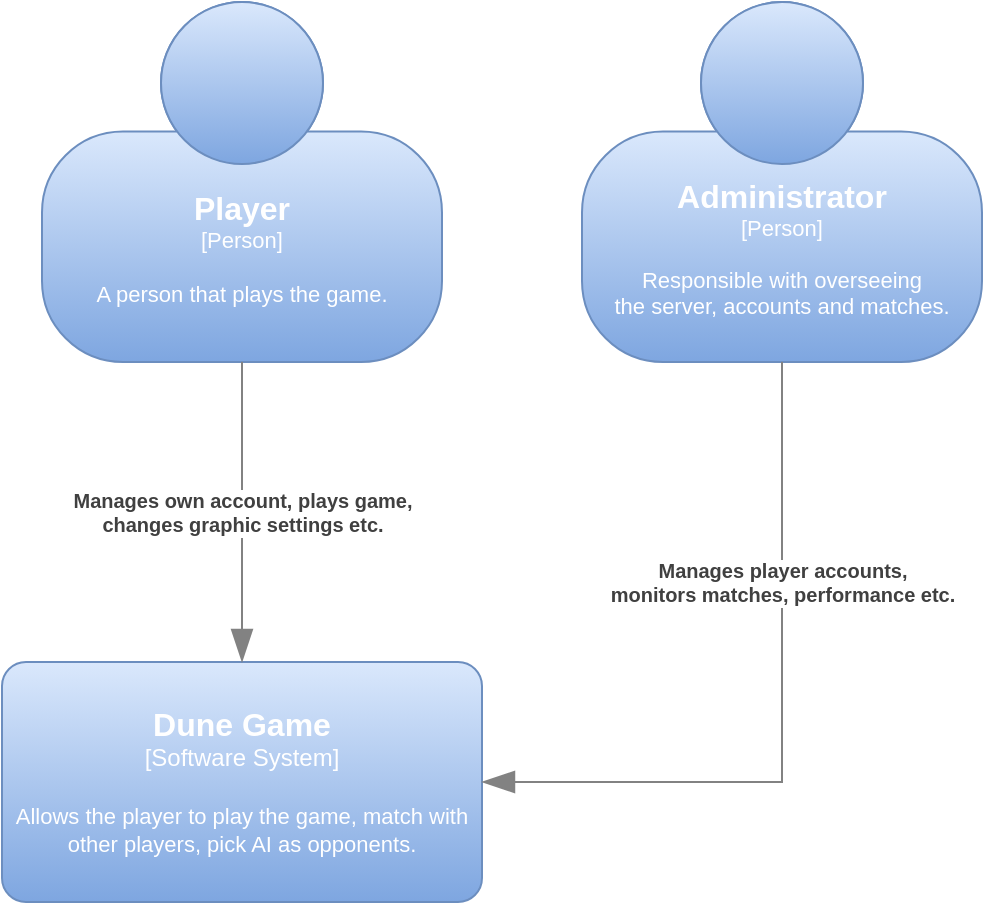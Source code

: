 <mxfile version="24.0.7" type="device">
  <diagram name="Page-1" id="Qx_6xJNhMVsXJDek8HGZ">
    <mxGraphModel dx="1434" dy="682" grid="1" gridSize="10" guides="1" tooltips="1" connect="1" arrows="1" fold="1" page="1" pageScale="1" pageWidth="850" pageHeight="1100" math="0" shadow="0">
      <root>
        <mxCell id="0" />
        <mxCell id="1" parent="0" />
        <object placeholders="1" c4Name="Player" c4Type="Person" c4Description="A person that plays the game." label="&lt;font style=&quot;font-size: 16px&quot;&gt;&lt;b&gt;%c4Name%&lt;/b&gt;&lt;/font&gt;&lt;div&gt;[%c4Type%]&lt;/div&gt;&lt;br&gt;&lt;div&gt;&lt;font style=&quot;font-size: 11px&quot;&gt;&lt;font&gt;%c4Description%&lt;/font&gt;&lt;/font&gt;&lt;/div&gt;" id="jjVfLKDrHbmD-UzY3_kH-1">
          <mxCell style="html=1;fontSize=11;dashed=0;whiteSpace=wrap;shape=mxgraph.c4.person2;align=center;metaEdit=1;points=[[0.5,0,0],[1,0.5,0],[1,0.75,0],[0.75,1,0],[0.5,1,0],[0.25,1,0],[0,0.75,0],[0,0.5,0]];resizable=0;fillColor=#dae8fc;strokeColor=#6c8ebf;gradientColor=#7ea6e0;shadow=0;labelBackgroundColor=none;labelBorderColor=none;textShadow=0;fontColor=#FFFFFF;" parent="1" vertex="1">
            <mxGeometry x="220" y="20" width="200" height="180" as="geometry" />
          </mxCell>
        </object>
        <object placeholders="1" c4Name="Dune Game" c4Type="Software System" c4Description="Allows the player to play the game, match with other players, pick AI as opponents." label="&lt;font style=&quot;font-size: 16px&quot;&gt;&lt;b&gt;%c4Name%&lt;/b&gt;&lt;/font&gt;&lt;div&gt;[%c4Type%]&lt;/div&gt;&lt;br&gt;&lt;div&gt;&lt;font style=&quot;font-size: 11px&quot;&gt;&lt;font&gt;%c4Description%&lt;/font&gt;&lt;/font&gt;&lt;/div&gt;" id="jjVfLKDrHbmD-UzY3_kH-2">
          <mxCell style="rounded=1;whiteSpace=wrap;html=1;labelBackgroundColor=none;fillColor=#dae8fc;align=center;arcSize=10;strokeColor=#6c8ebf;metaEdit=1;resizable=0;points=[[0.25,0,0],[0.5,0,0],[0.75,0,0],[1,0.25,0],[1,0.5,0],[1,0.75,0],[0.75,1,0],[0.5,1,0],[0.25,1,0],[0,0.75,0],[0,0.5,0],[0,0.25,0]];gradientColor=#7ea6e0;fontColor=#FFFFFF;" parent="1" vertex="1">
            <mxGeometry x="200" y="350" width="240" height="120" as="geometry" />
          </mxCell>
        </object>
        <object placeholders="1" c4Type="Relationship" c4Description="Manages own account, plays game, &#xa;changes graphic settings etc." label="&lt;div style=&quot;text-align: left&quot;&gt;&lt;div style=&quot;text-align: center&quot;&gt;&lt;b&gt;%c4Description%&lt;/b&gt;&lt;/div&gt;" id="jjVfLKDrHbmD-UzY3_kH-3">
          <mxCell style="endArrow=blockThin;html=1;fontSize=10;fontColor=#404040;strokeWidth=1;endFill=1;strokeColor=#828282;elbow=vertical;metaEdit=1;endSize=14;startSize=14;jumpStyle=arc;jumpSize=16;rounded=0;edgeStyle=orthogonalEdgeStyle;exitX=0.5;exitY=1;exitDx=0;exitDy=0;exitPerimeter=0;" parent="1" source="jjVfLKDrHbmD-UzY3_kH-1" target="jjVfLKDrHbmD-UzY3_kH-2" edge="1">
            <mxGeometry width="240" relative="1" as="geometry">
              <mxPoint x="300" y="280" as="sourcePoint" />
              <mxPoint x="540" y="280" as="targetPoint" />
            </mxGeometry>
          </mxCell>
        </object>
        <object placeholders="1" c4Name="Administrator" c4Type="Person" c4Description="Responsible with overseeing&#xa;the server, accounts and matches." label="&lt;font style=&quot;font-size: 16px&quot;&gt;&lt;b&gt;%c4Name%&lt;/b&gt;&lt;/font&gt;&lt;div&gt;[%c4Type%]&lt;/div&gt;&lt;br&gt;&lt;div&gt;&lt;font style=&quot;font-size: 11px&quot;&gt;&lt;font&gt;%c4Description%&lt;/font&gt;&lt;/font&gt;&lt;/div&gt;" id="jjVfLKDrHbmD-UzY3_kH-4">
          <mxCell style="html=1;fontSize=11;dashed=0;whiteSpace=wrap;shape=mxgraph.c4.person2;align=center;metaEdit=1;points=[[0.5,0,0],[1,0.5,0],[1,0.75,0],[0.75,1,0],[0.5,1,0],[0.25,1,0],[0,0.75,0],[0,0.5,0]];resizable=0;fillColor=#dae8fc;strokeColor=#6c8ebf;gradientColor=#7ea6e0;fontColor=#FFFFFF;" parent="1" vertex="1">
            <mxGeometry x="490" y="20" width="200" height="180" as="geometry" />
          </mxCell>
        </object>
        <object placeholders="1" c4Type="Relationship" c4Description="Manages player accounts, &#xa;monitors matches, performance etc." label="&lt;div style=&quot;text-align: left&quot;&gt;&lt;div style=&quot;text-align: center&quot;&gt;&lt;b&gt;%c4Description%&lt;/b&gt;&lt;/div&gt;" id="jjVfLKDrHbmD-UzY3_kH-5">
          <mxCell style="endArrow=blockThin;html=1;fontSize=10;fontColor=#404040;strokeWidth=1;endFill=1;strokeColor=#828282;elbow=vertical;metaEdit=1;endSize=14;startSize=14;jumpStyle=arc;jumpSize=16;rounded=0;edgeStyle=orthogonalEdgeStyle;exitX=0.5;exitY=1;exitDx=0;exitDy=0;exitPerimeter=0;entryX=1;entryY=0.5;entryDx=0;entryDy=0;entryPerimeter=0;" parent="1" source="jjVfLKDrHbmD-UzY3_kH-4" target="jjVfLKDrHbmD-UzY3_kH-2" edge="1">
            <mxGeometry x="-0.389" width="240" relative="1" as="geometry">
              <mxPoint x="600.5" y="240" as="sourcePoint" />
              <mxPoint x="600" y="390" as="targetPoint" />
              <mxPoint as="offset" />
            </mxGeometry>
          </mxCell>
        </object>
      </root>
    </mxGraphModel>
  </diagram>
</mxfile>

